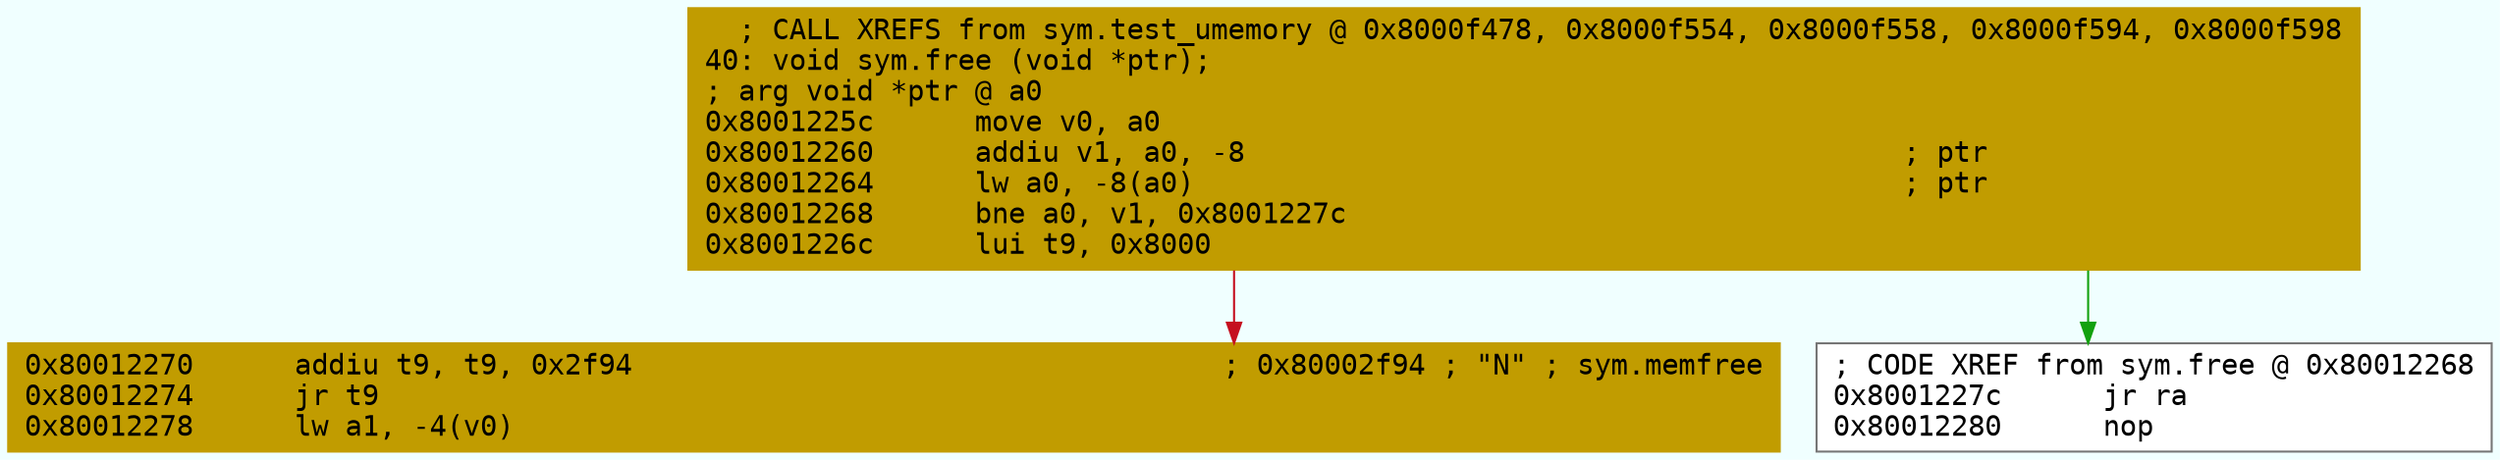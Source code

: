 digraph code {
	graph [bgcolor=azure fontsize=8 fontname="Courier" splines="ortho"];
	node [fillcolor=gray style=filled shape=box];
	edge [arrowhead="normal"];
	"0x8001225c" [URL="sym.free/0x8001225c", fillcolor="#c19c00",color="#c19c00", fontname="Courier",label="  ; CALL XREFS from sym.test_umemory @ 0x8000f478, 0x8000f554, 0x8000f558, 0x8000f594, 0x8000f598\l40: void sym.free (void *ptr);\l; arg void *ptr @ a0\l0x8001225c      move v0, a0\l0x80012260      addiu v1, a0, -8                                       ; ptr\l0x80012264      lw a0, -8(a0)                                          ; ptr\l0x80012268      bne a0, v1, 0x8001227c\l0x8001226c      lui t9, 0x8000\l"]
	"0x80012270" [URL="sym.free/0x80012270", fillcolor="#c19c00",color="#c19c00", fontname="Courier",label="0x80012270      addiu t9, t9, 0x2f94                                   ; 0x80002f94 ; \"N\" ; sym.memfree\l0x80012274      jr t9\l0x80012278      lw a1, -4(v0)\l"]
	"0x8001227c" [URL="sym.free/0x8001227c", fillcolor="white",color="#767676", fontname="Courier",label="; CODE XREF from sym.free @ 0x80012268\l0x8001227c      jr ra\l0x80012280      nop\l"]
        "0x8001225c" -> "0x8001227c" [color="#13a10e"];
        "0x8001225c" -> "0x80012270" [color="#c50f1f"];
}
